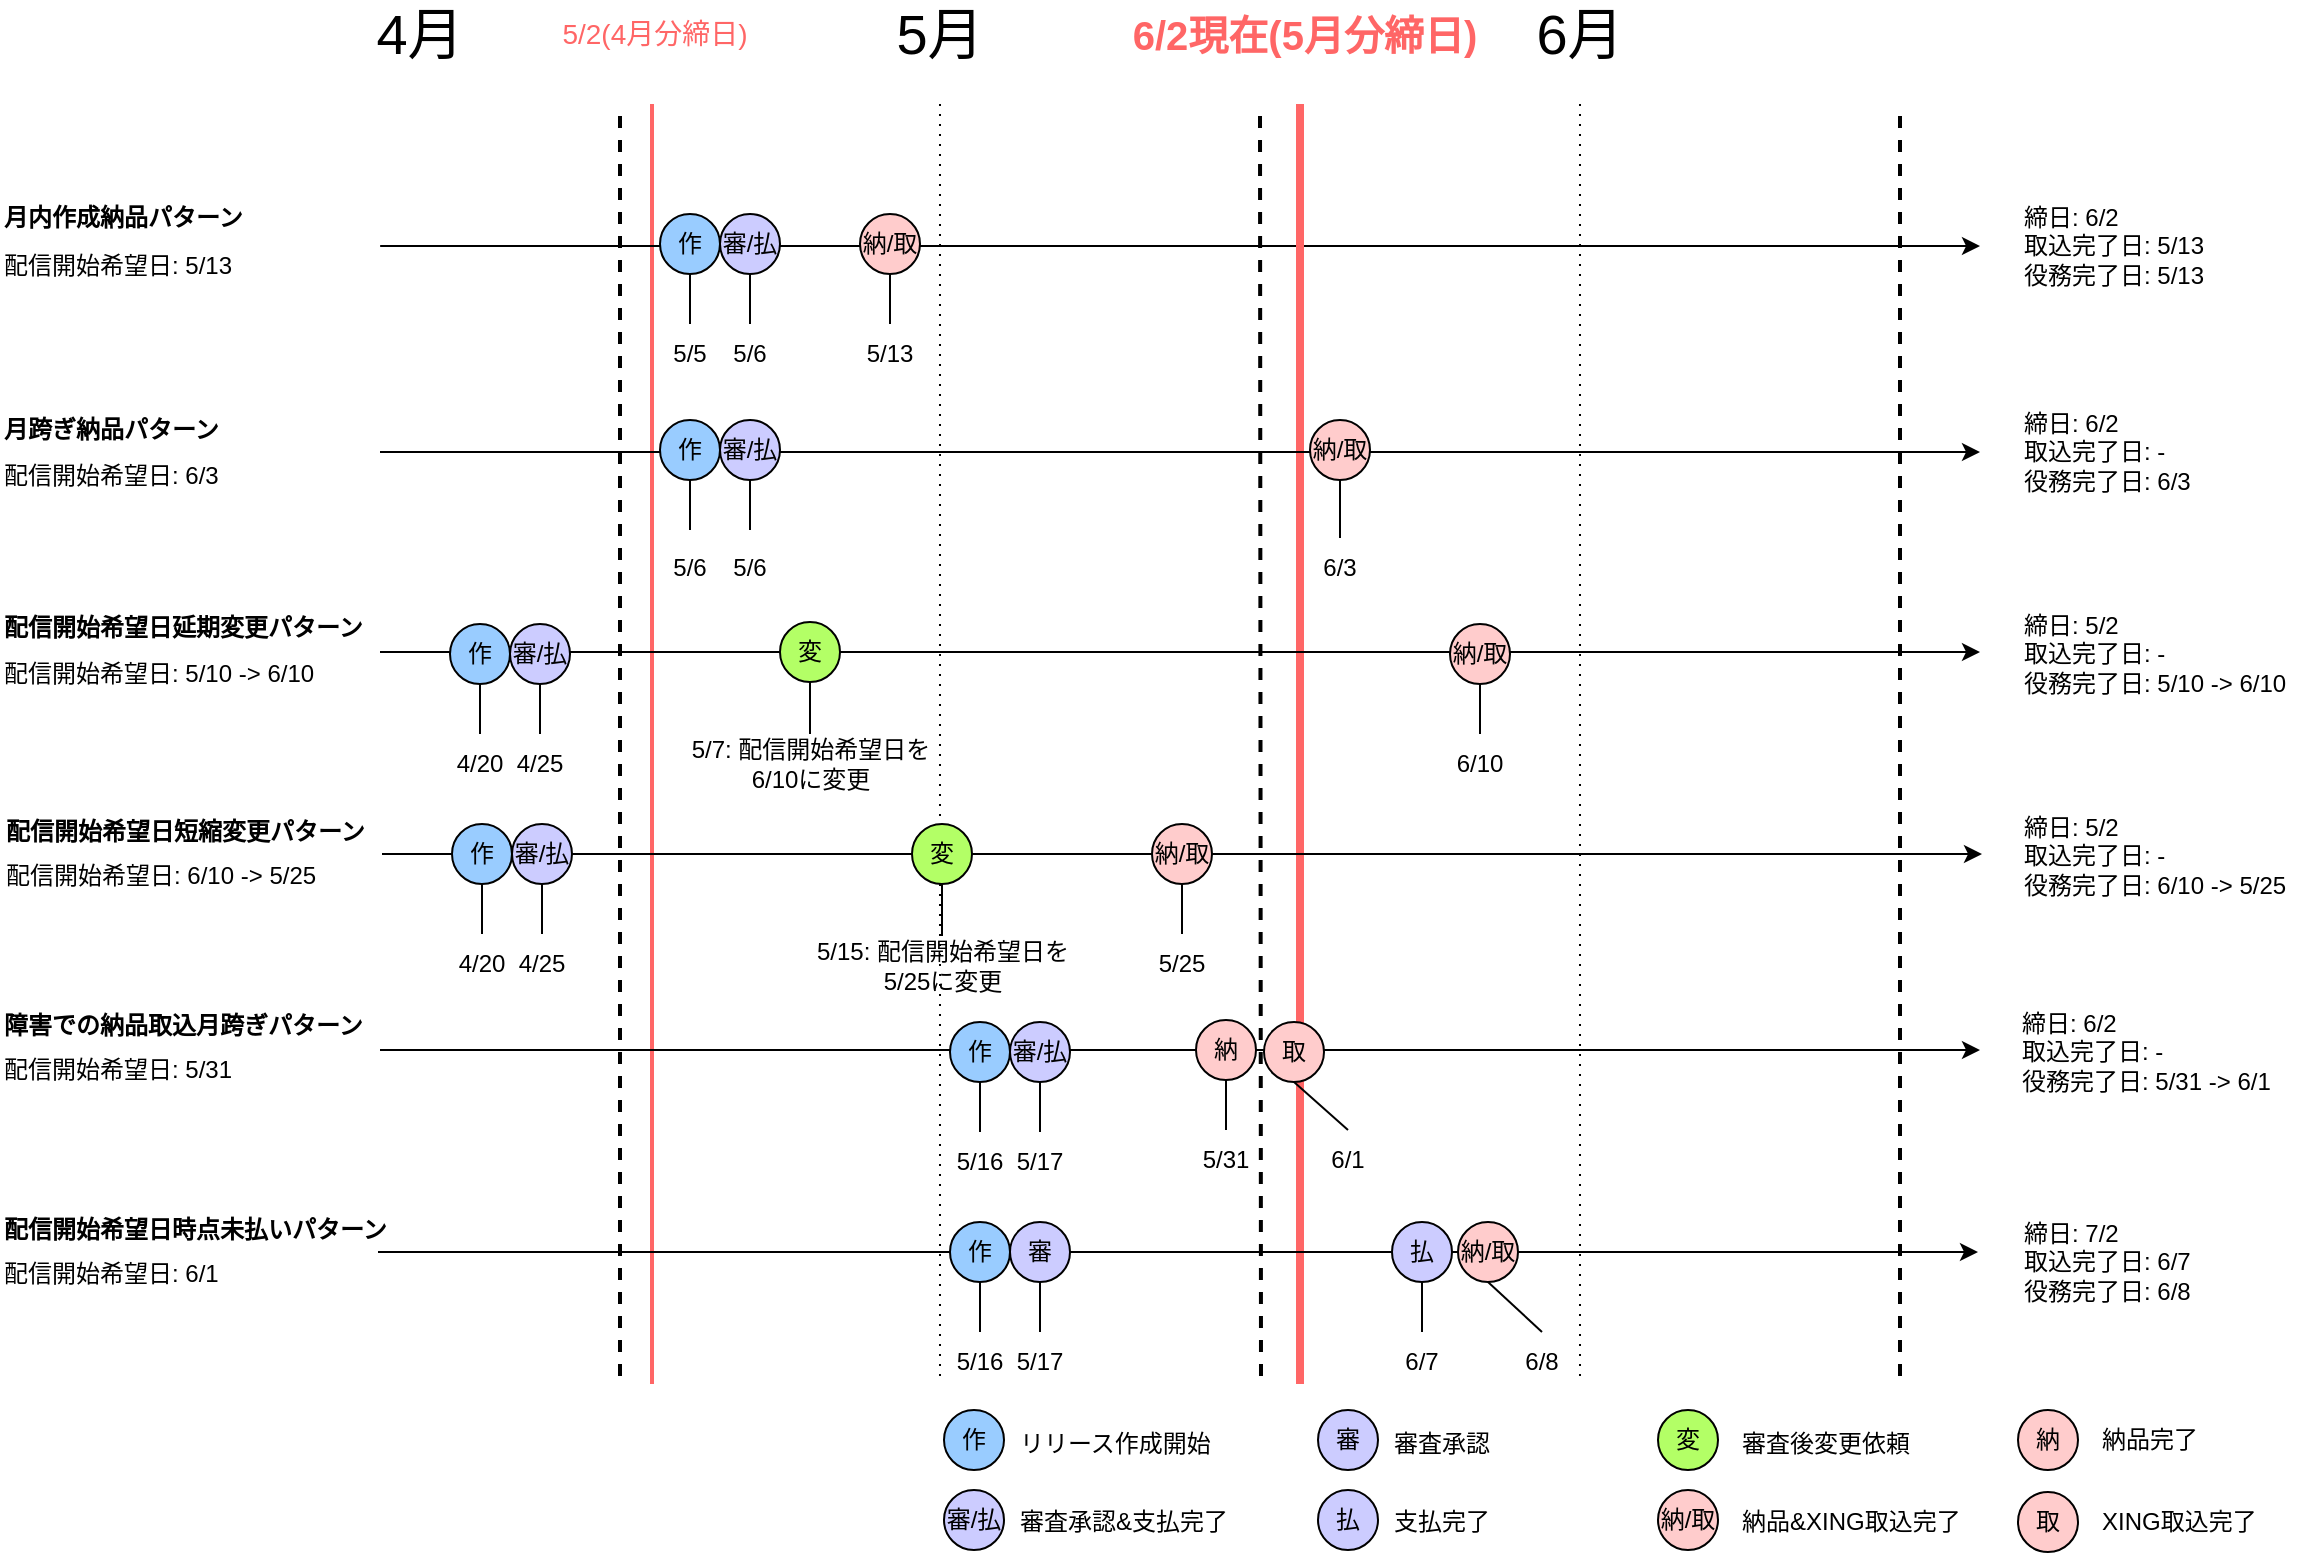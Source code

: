 <mxfile version="21.6.2" type="github">
  <diagram name="ページ1" id="-9W-lLPTgf51jU_gYQVh">
    <mxGraphModel dx="1609" dy="1104" grid="1" gridSize="10" guides="1" tooltips="1" connect="1" arrows="1" fold="1" page="1" pageScale="1" pageWidth="1169" pageHeight="827" math="0" shadow="0">
      <root>
        <mxCell id="0" />
        <mxCell id="1" parent="0" />
        <mxCell id="C8xZvygg1qjwgWa2skkG-1" value="" style="endArrow=none;html=1;rounded=0;endFill=0;strokeColor=#FF6666;strokeWidth=2;" edge="1" parent="1">
          <mxGeometry x="-0.031" y="140" width="50" height="50" relative="1" as="geometry">
            <mxPoint x="336" y="726" as="sourcePoint" />
            <mxPoint x="336" y="86" as="targetPoint" />
            <mxPoint as="offset" />
          </mxGeometry>
        </mxCell>
        <mxCell id="tAXmL_eugqcr0fN1NyeZ-1" value="" style="endArrow=classic;html=1;rounded=0;exitX=0.864;exitY=0.5;exitDx=0;exitDy=0;exitPerimeter=0;" parent="1" edge="1">
          <mxGeometry width="50" height="50" relative="1" as="geometry">
            <mxPoint x="200.08" y="157" as="sourcePoint" />
            <mxPoint x="1000" y="157" as="targetPoint" />
          </mxGeometry>
        </mxCell>
        <mxCell id="tAXmL_eugqcr0fN1NyeZ-3" value="" style="endArrow=none;dashed=1;html=1;rounded=0;strokeWidth=2;" parent="1" edge="1">
          <mxGeometry width="50" height="50" relative="1" as="geometry">
            <mxPoint x="320" y="722" as="sourcePoint" />
            <mxPoint x="320" y="86" as="targetPoint" />
          </mxGeometry>
        </mxCell>
        <mxCell id="tAXmL_eugqcr0fN1NyeZ-4" value="" style="endArrow=none;dashed=1;html=1;rounded=0;strokeWidth=2;" parent="1" edge="1">
          <mxGeometry width="50" height="50" relative="1" as="geometry">
            <mxPoint x="640.5" y="722" as="sourcePoint" />
            <mxPoint x="640" y="86" as="targetPoint" />
          </mxGeometry>
        </mxCell>
        <mxCell id="tAXmL_eugqcr0fN1NyeZ-5" value="" style="endArrow=none;dashed=1;html=1;rounded=0;dashPattern=1 4;" parent="1" edge="1">
          <mxGeometry width="50" height="50" relative="1" as="geometry">
            <mxPoint x="480" y="722" as="sourcePoint" />
            <mxPoint x="480" y="86" as="targetPoint" />
          </mxGeometry>
        </mxCell>
        <mxCell id="tAXmL_eugqcr0fN1NyeZ-6" value="" style="endArrow=none;dashed=1;html=1;rounded=0;dashPattern=1 4;" parent="1" edge="1">
          <mxGeometry width="50" height="50" relative="1" as="geometry">
            <mxPoint x="800" y="722" as="sourcePoint" />
            <mxPoint x="800" y="86" as="targetPoint" />
          </mxGeometry>
        </mxCell>
        <mxCell id="tAXmL_eugqcr0fN1NyeZ-7" value="" style="endArrow=none;dashed=1;html=1;rounded=0;strokeWidth=2;" parent="1" edge="1">
          <mxGeometry width="50" height="50" relative="1" as="geometry">
            <mxPoint x="960" y="722" as="sourcePoint" />
            <mxPoint x="960" y="86" as="targetPoint" />
          </mxGeometry>
        </mxCell>
        <mxCell id="tAXmL_eugqcr0fN1NyeZ-11" value="&lt;font style=&quot;font-size: 28px;&quot;&gt;5月&lt;/font&gt;" style="text;html=1;strokeColor=none;fillColor=none;align=center;verticalAlign=middle;whiteSpace=wrap;rounded=0;" parent="1" vertex="1">
          <mxGeometry x="450" y="36" width="60" height="30" as="geometry" />
        </mxCell>
        <mxCell id="tAXmL_eugqcr0fN1NyeZ-12" value="&lt;font style=&quot;font-size: 28px;&quot;&gt;6月&lt;/font&gt;" style="text;html=1;strokeColor=none;fillColor=none;align=center;verticalAlign=middle;whiteSpace=wrap;rounded=0;" parent="1" vertex="1">
          <mxGeometry x="770" y="36" width="60" height="30" as="geometry" />
        </mxCell>
        <mxCell id="tAXmL_eugqcr0fN1NyeZ-15" value="配信開始希望日: 5/13" style="text;html=1;strokeColor=none;fillColor=none;align=left;verticalAlign=middle;whiteSpace=wrap;rounded=0;" parent="1" vertex="1">
          <mxGeometry x="10" y="152" width="220" height="30" as="geometry" />
        </mxCell>
        <mxCell id="tAXmL_eugqcr0fN1NyeZ-16" value="" style="endArrow=none;html=1;rounded=0;endFill=0;strokeColor=#FF6666;strokeWidth=4;" parent="1" edge="1">
          <mxGeometry x="-0.031" y="140" width="50" height="50" relative="1" as="geometry">
            <mxPoint x="660" y="726" as="sourcePoint" />
            <mxPoint x="660" y="86" as="targetPoint" />
            <mxPoint as="offset" />
          </mxGeometry>
        </mxCell>
        <mxCell id="tAXmL_eugqcr0fN1NyeZ-18" value="&lt;font style=&quot;font-size: 20px;&quot;&gt;&lt;b&gt;6/2現在(5月分締日)&lt;/b&gt;&lt;/font&gt;" style="text;html=1;strokeColor=none;fillColor=none;align=center;verticalAlign=middle;whiteSpace=wrap;rounded=0;fontColor=#FF6666;fontSize=21;" parent="1" vertex="1">
          <mxGeometry x="540" y="36" width="245" height="30" as="geometry" />
        </mxCell>
        <mxCell id="tAXmL_eugqcr0fN1NyeZ-22" value="作" style="ellipse;whiteSpace=wrap;html=1;fillColor=#99CCFF;" parent="1" vertex="1">
          <mxGeometry x="340" y="141" width="30" height="30" as="geometry" />
        </mxCell>
        <mxCell id="tAXmL_eugqcr0fN1NyeZ-23" value="" style="endArrow=none;html=1;rounded=0;exitX=0.5;exitY=1;exitDx=0;exitDy=0;" parent="1" source="tAXmL_eugqcr0fN1NyeZ-22" edge="1">
          <mxGeometry width="50" height="50" relative="1" as="geometry">
            <mxPoint x="510" y="456" as="sourcePoint" />
            <mxPoint x="355" y="196" as="targetPoint" />
          </mxGeometry>
        </mxCell>
        <mxCell id="tAXmL_eugqcr0fN1NyeZ-24" value="5/5" style="text;html=1;strokeColor=none;fillColor=none;align=center;verticalAlign=middle;whiteSpace=wrap;rounded=0;" parent="1" vertex="1">
          <mxGeometry x="325" y="196" width="60" height="30" as="geometry" />
        </mxCell>
        <mxCell id="tAXmL_eugqcr0fN1NyeZ-26" value="審/払" style="ellipse;whiteSpace=wrap;html=1;fillColor=#CCCCFF;" parent="1" vertex="1">
          <mxGeometry x="370" y="141" width="30" height="30" as="geometry" />
        </mxCell>
        <mxCell id="tAXmL_eugqcr0fN1NyeZ-28" value="" style="endArrow=none;html=1;rounded=0;entryX=0.5;entryY=1;entryDx=0;entryDy=0;exitX=1;exitY=0;exitDx=0;exitDy=0;" parent="1" source="tAXmL_eugqcr0fN1NyeZ-24" target="tAXmL_eugqcr0fN1NyeZ-26" edge="1">
          <mxGeometry width="50" height="50" relative="1" as="geometry">
            <mxPoint x="510" y="186" as="sourcePoint" />
            <mxPoint x="560" y="136" as="targetPoint" />
          </mxGeometry>
        </mxCell>
        <mxCell id="tAXmL_eugqcr0fN1NyeZ-29" value="5/6" style="text;html=1;strokeColor=none;fillColor=none;align=center;verticalAlign=middle;whiteSpace=wrap;rounded=0;" parent="1" vertex="1">
          <mxGeometry x="355" y="196" width="60" height="30" as="geometry" />
        </mxCell>
        <mxCell id="tAXmL_eugqcr0fN1NyeZ-30" value="納/取" style="ellipse;whiteSpace=wrap;html=1;fillColor=#FFCCCC;" parent="1" vertex="1">
          <mxGeometry x="440" y="141" width="30" height="30" as="geometry" />
        </mxCell>
        <mxCell id="tAXmL_eugqcr0fN1NyeZ-33" value="" style="endArrow=none;html=1;rounded=0;entryX=0.5;entryY=1;entryDx=0;entryDy=0;" parent="1" target="tAXmL_eugqcr0fN1NyeZ-30" edge="1">
          <mxGeometry width="50" height="50" relative="1" as="geometry">
            <mxPoint x="455" y="196" as="sourcePoint" />
            <mxPoint x="395" y="181" as="targetPoint" />
          </mxGeometry>
        </mxCell>
        <mxCell id="tAXmL_eugqcr0fN1NyeZ-34" value="5/13" style="text;html=1;strokeColor=none;fillColor=none;align=center;verticalAlign=middle;whiteSpace=wrap;rounded=0;" parent="1" vertex="1">
          <mxGeometry x="425" y="196" width="60" height="30" as="geometry" />
        </mxCell>
        <mxCell id="tAXmL_eugqcr0fN1NyeZ-35" value="締日: 6/2&lt;br&gt;取込完了日: 5/13&lt;br&gt;役務完了日: 5/13" style="text;html=1;strokeColor=none;fillColor=none;align=left;verticalAlign=middle;whiteSpace=wrap;rounded=0;" parent="1" vertex="1">
          <mxGeometry x="1020" y="142" width="120" height="30" as="geometry" />
        </mxCell>
        <mxCell id="tAXmL_eugqcr0fN1NyeZ-36" value="" style="endArrow=classic;html=1;rounded=0;exitX=0.864;exitY=0.5;exitDx=0;exitDy=0;exitPerimeter=0;" parent="1" edge="1">
          <mxGeometry width="50" height="50" relative="1" as="geometry">
            <mxPoint x="200" y="260" as="sourcePoint" />
            <mxPoint x="1000" y="260" as="targetPoint" />
          </mxGeometry>
        </mxCell>
        <mxCell id="tAXmL_eugqcr0fN1NyeZ-37" value="配信開始希望日: 6/3" style="text;html=1;strokeColor=none;fillColor=none;align=left;verticalAlign=middle;whiteSpace=wrap;rounded=0;" parent="1" vertex="1">
          <mxGeometry x="10" y="257" width="220" height="30" as="geometry" />
        </mxCell>
        <mxCell id="tAXmL_eugqcr0fN1NyeZ-38" value="作" style="ellipse;whiteSpace=wrap;html=1;fillColor=#99CCFF;" parent="1" vertex="1">
          <mxGeometry x="340" y="244" width="30" height="30" as="geometry" />
        </mxCell>
        <mxCell id="tAXmL_eugqcr0fN1NyeZ-39" value="" style="endArrow=none;html=1;rounded=0;exitX=0.5;exitY=1;exitDx=0;exitDy=0;" parent="1" source="tAXmL_eugqcr0fN1NyeZ-38" edge="1">
          <mxGeometry width="50" height="50" relative="1" as="geometry">
            <mxPoint x="510" y="559" as="sourcePoint" />
            <mxPoint x="355" y="299" as="targetPoint" />
          </mxGeometry>
        </mxCell>
        <mxCell id="tAXmL_eugqcr0fN1NyeZ-40" value="審/払" style="ellipse;whiteSpace=wrap;html=1;fillColor=#CCCCFF;" parent="1" vertex="1">
          <mxGeometry x="370" y="244" width="30" height="30" as="geometry" />
        </mxCell>
        <mxCell id="tAXmL_eugqcr0fN1NyeZ-41" value="" style="endArrow=none;html=1;rounded=0;entryX=0.5;entryY=1;entryDx=0;entryDy=0;exitX=1;exitY=0;exitDx=0;exitDy=0;" parent="1" target="tAXmL_eugqcr0fN1NyeZ-40" edge="1">
          <mxGeometry width="50" height="50" relative="1" as="geometry">
            <mxPoint x="385" y="299" as="sourcePoint" />
            <mxPoint x="560" y="239" as="targetPoint" />
          </mxGeometry>
        </mxCell>
        <mxCell id="tAXmL_eugqcr0fN1NyeZ-42" value="5/6" style="text;html=1;strokeColor=none;fillColor=none;align=center;verticalAlign=middle;whiteSpace=wrap;rounded=0;" parent="1" vertex="1">
          <mxGeometry x="355" y="303" width="60" height="30" as="geometry" />
        </mxCell>
        <mxCell id="tAXmL_eugqcr0fN1NyeZ-43" value="納/取" style="ellipse;whiteSpace=wrap;html=1;fillColor=#FFCCCC;" parent="1" vertex="1">
          <mxGeometry x="665" y="244" width="30" height="30" as="geometry" />
        </mxCell>
        <mxCell id="tAXmL_eugqcr0fN1NyeZ-44" value="" style="endArrow=none;html=1;rounded=0;entryX=0.5;entryY=1;entryDx=0;entryDy=0;exitX=0.5;exitY=0;exitDx=0;exitDy=0;" parent="1" source="tAXmL_eugqcr0fN1NyeZ-46" target="tAXmL_eugqcr0fN1NyeZ-43" edge="1">
          <mxGeometry width="50" height="50" relative="1" as="geometry">
            <mxPoint x="620" y="289" as="sourcePoint" />
            <mxPoint x="580" y="284" as="targetPoint" />
          </mxGeometry>
        </mxCell>
        <mxCell id="tAXmL_eugqcr0fN1NyeZ-45" value="5/6" style="text;html=1;strokeColor=none;fillColor=none;align=center;verticalAlign=middle;whiteSpace=wrap;rounded=0;" parent="1" vertex="1">
          <mxGeometry x="325" y="303" width="60" height="30" as="geometry" />
        </mxCell>
        <mxCell id="tAXmL_eugqcr0fN1NyeZ-46" value="6/3" style="text;html=1;strokeColor=none;fillColor=none;align=center;verticalAlign=middle;whiteSpace=wrap;rounded=0;" parent="1" vertex="1">
          <mxGeometry x="650" y="303" width="60" height="30" as="geometry" />
        </mxCell>
        <mxCell id="tAXmL_eugqcr0fN1NyeZ-47" value="締日: 6/2&lt;br&gt;取込完了日: -&lt;br&gt;役務完了日: 6/3" style="text;html=1;strokeColor=none;fillColor=none;align=left;verticalAlign=middle;whiteSpace=wrap;rounded=0;" parent="1" vertex="1">
          <mxGeometry x="1020" y="245" width="120" height="30" as="geometry" />
        </mxCell>
        <mxCell id="tAXmL_eugqcr0fN1NyeZ-48" value="&lt;font style=&quot;font-size: 28px;&quot;&gt;4月&lt;/font&gt;" style="text;html=1;strokeColor=none;fillColor=none;align=center;verticalAlign=middle;whiteSpace=wrap;rounded=0;" parent="1" vertex="1">
          <mxGeometry x="190" y="36" width="60" height="30" as="geometry" />
        </mxCell>
        <mxCell id="tAXmL_eugqcr0fN1NyeZ-49" value="配信開始希望日: 5/10 -&amp;gt; 6/10" style="text;html=1;strokeColor=none;fillColor=none;align=left;verticalAlign=middle;whiteSpace=wrap;rounded=0;" parent="1" vertex="1">
          <mxGeometry x="10" y="356" width="220" height="30" as="geometry" />
        </mxCell>
        <mxCell id="tAXmL_eugqcr0fN1NyeZ-51" value="" style="endArrow=classic;html=1;rounded=0;exitX=0.864;exitY=0.5;exitDx=0;exitDy=0;exitPerimeter=0;" parent="1" edge="1">
          <mxGeometry width="50" height="50" relative="1" as="geometry">
            <mxPoint x="200" y="360" as="sourcePoint" />
            <mxPoint x="1000" y="360" as="targetPoint" />
          </mxGeometry>
        </mxCell>
        <mxCell id="tAXmL_eugqcr0fN1NyeZ-57" value="作" style="ellipse;whiteSpace=wrap;html=1;fillColor=#99CCFF;" parent="1" vertex="1">
          <mxGeometry x="235" y="346" width="30" height="30" as="geometry" />
        </mxCell>
        <mxCell id="tAXmL_eugqcr0fN1NyeZ-58" value="" style="endArrow=none;html=1;rounded=0;exitX=0.5;exitY=1;exitDx=0;exitDy=0;" parent="1" source="tAXmL_eugqcr0fN1NyeZ-57" edge="1">
          <mxGeometry width="50" height="50" relative="1" as="geometry">
            <mxPoint x="405" y="661" as="sourcePoint" />
            <mxPoint x="250" y="401" as="targetPoint" />
          </mxGeometry>
        </mxCell>
        <mxCell id="tAXmL_eugqcr0fN1NyeZ-59" value="審/払" style="ellipse;whiteSpace=wrap;html=1;fillColor=#CCCCFF;" parent="1" vertex="1">
          <mxGeometry x="265" y="346" width="30" height="30" as="geometry" />
        </mxCell>
        <mxCell id="tAXmL_eugqcr0fN1NyeZ-60" value="" style="endArrow=none;html=1;rounded=0;entryX=0.5;entryY=1;entryDx=0;entryDy=0;exitX=1;exitY=0;exitDx=0;exitDy=0;" parent="1" target="tAXmL_eugqcr0fN1NyeZ-59" edge="1">
          <mxGeometry width="50" height="50" relative="1" as="geometry">
            <mxPoint x="280" y="401" as="sourcePoint" />
            <mxPoint x="455" y="341" as="targetPoint" />
          </mxGeometry>
        </mxCell>
        <mxCell id="tAXmL_eugqcr0fN1NyeZ-69" value="" style="edgeStyle=orthogonalEdgeStyle;rounded=0;orthogonalLoop=1;jettySize=auto;html=1;endArrow=none;endFill=0;" parent="1" source="tAXmL_eugqcr0fN1NyeZ-61" target="tAXmL_eugqcr0fN1NyeZ-59" edge="1">
          <mxGeometry relative="1" as="geometry">
            <Array as="points">
              <mxPoint x="280" y="390" />
              <mxPoint x="280" y="390" />
            </Array>
          </mxGeometry>
        </mxCell>
        <mxCell id="tAXmL_eugqcr0fN1NyeZ-61" value="4/25" style="text;html=1;strokeColor=none;fillColor=none;align=center;verticalAlign=middle;whiteSpace=wrap;rounded=0;" parent="1" vertex="1">
          <mxGeometry x="250" y="401" width="60" height="30" as="geometry" />
        </mxCell>
        <mxCell id="tAXmL_eugqcr0fN1NyeZ-62" value="4/20" style="text;html=1;strokeColor=none;fillColor=none;align=center;verticalAlign=middle;whiteSpace=wrap;rounded=0;" parent="1" vertex="1">
          <mxGeometry x="220" y="401" width="60" height="30" as="geometry" />
        </mxCell>
        <mxCell id="tAXmL_eugqcr0fN1NyeZ-63" value="納/取" style="ellipse;whiteSpace=wrap;html=1;fillColor=#FFCCCC;" parent="1" vertex="1">
          <mxGeometry x="735" y="346" width="30" height="30" as="geometry" />
        </mxCell>
        <mxCell id="tAXmL_eugqcr0fN1NyeZ-64" value="" style="endArrow=none;html=1;rounded=0;entryX=0.5;entryY=1;entryDx=0;entryDy=0;exitX=0.5;exitY=0;exitDx=0;exitDy=0;" parent="1" source="tAXmL_eugqcr0fN1NyeZ-65" target="tAXmL_eugqcr0fN1NyeZ-63" edge="1">
          <mxGeometry width="50" height="50" relative="1" as="geometry">
            <mxPoint x="690" y="391" as="sourcePoint" />
            <mxPoint x="650" y="386" as="targetPoint" />
          </mxGeometry>
        </mxCell>
        <mxCell id="tAXmL_eugqcr0fN1NyeZ-65" value="6/10" style="text;html=1;strokeColor=none;fillColor=none;align=center;verticalAlign=middle;whiteSpace=wrap;rounded=0;" parent="1" vertex="1">
          <mxGeometry x="720" y="401" width="60" height="30" as="geometry" />
        </mxCell>
        <mxCell id="tAXmL_eugqcr0fN1NyeZ-66" value="締日: 5/2&lt;br&gt;取込完了日: -&lt;br&gt;役務完了日: 5/10 -&amp;gt; 6/10" style="text;html=1;strokeColor=none;fillColor=none;align=left;verticalAlign=middle;whiteSpace=wrap;rounded=0;" parent="1" vertex="1">
          <mxGeometry x="1020" y="346" width="140" height="30" as="geometry" />
        </mxCell>
        <mxCell id="tAXmL_eugqcr0fN1NyeZ-67" value="変" style="ellipse;whiteSpace=wrap;html=1;fillColor=#B3FF66;" parent="1" vertex="1">
          <mxGeometry x="400" y="345" width="30" height="30" as="geometry" />
        </mxCell>
        <mxCell id="tAXmL_eugqcr0fN1NyeZ-70" value="" style="endArrow=none;html=1;rounded=0;entryX=0.5;entryY=1;entryDx=0;entryDy=0;exitX=0.5;exitY=0;exitDx=0;exitDy=0;" parent="1" source="tAXmL_eugqcr0fN1NyeZ-71" target="tAXmL_eugqcr0fN1NyeZ-67" edge="1">
          <mxGeometry width="50" height="50" relative="1" as="geometry">
            <mxPoint x="355" y="401" as="sourcePoint" />
            <mxPoint x="415" y="386" as="targetPoint" />
            <Array as="points" />
          </mxGeometry>
        </mxCell>
        <mxCell id="tAXmL_eugqcr0fN1NyeZ-71" value="5/7: 配信開始希望日を6/10に変更" style="text;html=1;strokeColor=none;fillColor=none;align=center;verticalAlign=middle;whiteSpace=wrap;rounded=0;" parent="1" vertex="1">
          <mxGeometry x="347.5" y="401" width="135" height="30" as="geometry" />
        </mxCell>
        <mxCell id="tAXmL_eugqcr0fN1NyeZ-73" value="" style="endArrow=classic;html=1;rounded=0;exitX=0.864;exitY=0.5;exitDx=0;exitDy=0;exitPerimeter=0;" parent="1" edge="1">
          <mxGeometry width="50" height="50" relative="1" as="geometry">
            <mxPoint x="201" y="461" as="sourcePoint" />
            <mxPoint x="1001" y="461" as="targetPoint" />
          </mxGeometry>
        </mxCell>
        <mxCell id="tAXmL_eugqcr0fN1NyeZ-74" value="作" style="ellipse;whiteSpace=wrap;html=1;fillColor=#99CCFF;" parent="1" vertex="1">
          <mxGeometry x="236" y="446" width="30" height="30" as="geometry" />
        </mxCell>
        <mxCell id="tAXmL_eugqcr0fN1NyeZ-75" value="" style="endArrow=none;html=1;rounded=0;exitX=0.5;exitY=1;exitDx=0;exitDy=0;" parent="1" source="tAXmL_eugqcr0fN1NyeZ-74" edge="1">
          <mxGeometry width="50" height="50" relative="1" as="geometry">
            <mxPoint x="406" y="761" as="sourcePoint" />
            <mxPoint x="251" y="501" as="targetPoint" />
          </mxGeometry>
        </mxCell>
        <mxCell id="tAXmL_eugqcr0fN1NyeZ-76" value="審/払" style="ellipse;whiteSpace=wrap;html=1;fillColor=#CCCCFF;" parent="1" vertex="1">
          <mxGeometry x="266" y="446" width="30" height="30" as="geometry" />
        </mxCell>
        <mxCell id="tAXmL_eugqcr0fN1NyeZ-77" value="" style="endArrow=none;html=1;rounded=0;entryX=0.5;entryY=1;entryDx=0;entryDy=0;exitX=1;exitY=0;exitDx=0;exitDy=0;" parent="1" target="tAXmL_eugqcr0fN1NyeZ-76" edge="1">
          <mxGeometry width="50" height="50" relative="1" as="geometry">
            <mxPoint x="281" y="501" as="sourcePoint" />
            <mxPoint x="456" y="441" as="targetPoint" />
          </mxGeometry>
        </mxCell>
        <mxCell id="tAXmL_eugqcr0fN1NyeZ-78" value="" style="edgeStyle=orthogonalEdgeStyle;rounded=0;orthogonalLoop=1;jettySize=auto;html=1;endArrow=none;endFill=0;" parent="1" source="tAXmL_eugqcr0fN1NyeZ-79" target="tAXmL_eugqcr0fN1NyeZ-76" edge="1">
          <mxGeometry relative="1" as="geometry">
            <Array as="points">
              <mxPoint x="281" y="490" />
              <mxPoint x="281" y="490" />
            </Array>
          </mxGeometry>
        </mxCell>
        <mxCell id="tAXmL_eugqcr0fN1NyeZ-79" value="4/25" style="text;html=1;strokeColor=none;fillColor=none;align=center;verticalAlign=middle;whiteSpace=wrap;rounded=0;" parent="1" vertex="1">
          <mxGeometry x="251" y="501" width="60" height="30" as="geometry" />
        </mxCell>
        <mxCell id="tAXmL_eugqcr0fN1NyeZ-80" value="4/20" style="text;html=1;strokeColor=none;fillColor=none;align=center;verticalAlign=middle;whiteSpace=wrap;rounded=0;" parent="1" vertex="1">
          <mxGeometry x="221" y="501" width="60" height="30" as="geometry" />
        </mxCell>
        <mxCell id="tAXmL_eugqcr0fN1NyeZ-81" value="配信開始希望日: 6/10 -&amp;gt; 5/25" style="text;html=1;strokeColor=none;fillColor=none;align=left;verticalAlign=middle;whiteSpace=wrap;rounded=0;" parent="1" vertex="1">
          <mxGeometry x="11" y="457" width="220" height="30" as="geometry" />
        </mxCell>
        <mxCell id="tAXmL_eugqcr0fN1NyeZ-82" value="変" style="ellipse;whiteSpace=wrap;html=1;fillColor=#B3FF66;" parent="1" vertex="1">
          <mxGeometry x="466" y="446" width="30" height="30" as="geometry" />
        </mxCell>
        <mxCell id="tAXmL_eugqcr0fN1NyeZ-83" value="" style="endArrow=none;html=1;rounded=0;entryX=0.5;entryY=1;entryDx=0;entryDy=0;exitX=0.5;exitY=0;exitDx=0;exitDy=0;" parent="1" source="tAXmL_eugqcr0fN1NyeZ-84" target="tAXmL_eugqcr0fN1NyeZ-82" edge="1">
          <mxGeometry width="50" height="50" relative="1" as="geometry">
            <mxPoint x="421" y="502" as="sourcePoint" />
            <mxPoint x="481" y="487" as="targetPoint" />
            <Array as="points" />
          </mxGeometry>
        </mxCell>
        <mxCell id="tAXmL_eugqcr0fN1NyeZ-84" value="5/15: 配信開始希望日を5/25に変更" style="text;html=1;strokeColor=none;fillColor=none;align=center;verticalAlign=middle;whiteSpace=wrap;rounded=0;" parent="1" vertex="1">
          <mxGeometry x="413.5" y="502" width="135" height="30" as="geometry" />
        </mxCell>
        <mxCell id="tAXmL_eugqcr0fN1NyeZ-85" value="納/取" style="ellipse;whiteSpace=wrap;html=1;fillColor=#FFCCCC;" parent="1" vertex="1">
          <mxGeometry x="586" y="446" width="30" height="30" as="geometry" />
        </mxCell>
        <mxCell id="tAXmL_eugqcr0fN1NyeZ-86" value="" style="endArrow=none;html=1;rounded=0;entryX=0.5;entryY=1;entryDx=0;entryDy=0;exitX=0.5;exitY=0;exitDx=0;exitDy=0;" parent="1" source="tAXmL_eugqcr0fN1NyeZ-87" target="tAXmL_eugqcr0fN1NyeZ-85" edge="1">
          <mxGeometry width="50" height="50" relative="1" as="geometry">
            <mxPoint x="541" y="491" as="sourcePoint" />
            <mxPoint x="501" y="486" as="targetPoint" />
          </mxGeometry>
        </mxCell>
        <mxCell id="tAXmL_eugqcr0fN1NyeZ-87" value="5/25" style="text;html=1;strokeColor=none;fillColor=none;align=center;verticalAlign=middle;whiteSpace=wrap;rounded=0;" parent="1" vertex="1">
          <mxGeometry x="571" y="501" width="60" height="30" as="geometry" />
        </mxCell>
        <mxCell id="tAXmL_eugqcr0fN1NyeZ-88" value="締日: 5/2&lt;br&gt;取込完了日: -&lt;br&gt;役務完了日: 6/10 -&amp;gt; 5/25" style="text;html=1;strokeColor=none;fillColor=none;align=left;verticalAlign=middle;whiteSpace=wrap;rounded=0;" parent="1" vertex="1">
          <mxGeometry x="1020" y="447" width="140" height="30" as="geometry" />
        </mxCell>
        <mxCell id="tAXmL_eugqcr0fN1NyeZ-89" value="" style="endArrow=classic;html=1;rounded=0;exitX=0.864;exitY=0.5;exitDx=0;exitDy=0;exitPerimeter=0;" parent="1" edge="1">
          <mxGeometry width="50" height="50" relative="1" as="geometry">
            <mxPoint x="200" y="559" as="sourcePoint" />
            <mxPoint x="1000" y="559" as="targetPoint" />
          </mxGeometry>
        </mxCell>
        <mxCell id="tAXmL_eugqcr0fN1NyeZ-90" value="配信開始希望日: 5/31" style="text;html=1;strokeColor=none;fillColor=none;align=left;verticalAlign=middle;whiteSpace=wrap;rounded=0;" parent="1" vertex="1">
          <mxGeometry x="10" y="554" width="220" height="30" as="geometry" />
        </mxCell>
        <mxCell id="tAXmL_eugqcr0fN1NyeZ-91" value="作" style="ellipse;whiteSpace=wrap;html=1;fillColor=#99CCFF;" parent="1" vertex="1">
          <mxGeometry x="485" y="545" width="30" height="30" as="geometry" />
        </mxCell>
        <mxCell id="tAXmL_eugqcr0fN1NyeZ-92" value="" style="endArrow=none;html=1;rounded=0;exitX=0.5;exitY=1;exitDx=0;exitDy=0;" parent="1" source="tAXmL_eugqcr0fN1NyeZ-91" edge="1">
          <mxGeometry width="50" height="50" relative="1" as="geometry">
            <mxPoint x="655" y="860" as="sourcePoint" />
            <mxPoint x="500" y="600" as="targetPoint" />
          </mxGeometry>
        </mxCell>
        <mxCell id="tAXmL_eugqcr0fN1NyeZ-93" value="審/払" style="ellipse;whiteSpace=wrap;html=1;fillColor=#CCCCFF;" parent="1" vertex="1">
          <mxGeometry x="515" y="545" width="30" height="30" as="geometry" />
        </mxCell>
        <mxCell id="tAXmL_eugqcr0fN1NyeZ-94" value="" style="endArrow=none;html=1;rounded=0;entryX=0.5;entryY=1;entryDx=0;entryDy=0;exitX=1;exitY=0;exitDx=0;exitDy=0;" parent="1" target="tAXmL_eugqcr0fN1NyeZ-93" edge="1">
          <mxGeometry width="50" height="50" relative="1" as="geometry">
            <mxPoint x="530" y="600" as="sourcePoint" />
            <mxPoint x="705" y="540" as="targetPoint" />
          </mxGeometry>
        </mxCell>
        <mxCell id="tAXmL_eugqcr0fN1NyeZ-95" value="" style="edgeStyle=orthogonalEdgeStyle;rounded=0;orthogonalLoop=1;jettySize=auto;html=1;endArrow=none;endFill=0;" parent="1" source="tAXmL_eugqcr0fN1NyeZ-96" target="tAXmL_eugqcr0fN1NyeZ-93" edge="1">
          <mxGeometry relative="1" as="geometry">
            <Array as="points">
              <mxPoint x="530" y="589" />
              <mxPoint x="530" y="589" />
            </Array>
          </mxGeometry>
        </mxCell>
        <mxCell id="tAXmL_eugqcr0fN1NyeZ-96" value="5/17" style="text;html=1;strokeColor=none;fillColor=none;align=center;verticalAlign=middle;whiteSpace=wrap;rounded=0;" parent="1" vertex="1">
          <mxGeometry x="500" y="600" width="60" height="30" as="geometry" />
        </mxCell>
        <mxCell id="tAXmL_eugqcr0fN1NyeZ-97" value="5/16" style="text;html=1;strokeColor=none;fillColor=none;align=center;verticalAlign=middle;whiteSpace=wrap;rounded=0;" parent="1" vertex="1">
          <mxGeometry x="470" y="600" width="60" height="30" as="geometry" />
        </mxCell>
        <mxCell id="tAXmL_eugqcr0fN1NyeZ-98" value="納" style="ellipse;whiteSpace=wrap;html=1;fillColor=#FFCCCC;" parent="1" vertex="1">
          <mxGeometry x="608" y="544" width="30" height="30" as="geometry" />
        </mxCell>
        <mxCell id="tAXmL_eugqcr0fN1NyeZ-99" value="" style="endArrow=none;html=1;rounded=0;entryX=0.5;entryY=1;entryDx=0;entryDy=0;exitX=0.5;exitY=0;exitDx=0;exitDy=0;" parent="1" source="tAXmL_eugqcr0fN1NyeZ-100" target="tAXmL_eugqcr0fN1NyeZ-98" edge="1">
          <mxGeometry width="50" height="50" relative="1" as="geometry">
            <mxPoint x="563" y="589" as="sourcePoint" />
            <mxPoint x="523" y="584" as="targetPoint" />
          </mxGeometry>
        </mxCell>
        <mxCell id="tAXmL_eugqcr0fN1NyeZ-100" value="5/31" style="text;html=1;strokeColor=none;fillColor=none;align=center;verticalAlign=middle;whiteSpace=wrap;rounded=0;" parent="1" vertex="1">
          <mxGeometry x="593" y="599" width="60" height="30" as="geometry" />
        </mxCell>
        <mxCell id="tAXmL_eugqcr0fN1NyeZ-101" value="取" style="ellipse;whiteSpace=wrap;html=1;fillColor=#FFCCCC;" parent="1" vertex="1">
          <mxGeometry x="642" y="545" width="30" height="30" as="geometry" />
        </mxCell>
        <mxCell id="tAXmL_eugqcr0fN1NyeZ-102" value="" style="endArrow=none;html=1;rounded=0;entryX=0.5;entryY=1;entryDx=0;entryDy=0;exitX=0.5;exitY=0;exitDx=0;exitDy=0;" parent="1" source="tAXmL_eugqcr0fN1NyeZ-103" target="tAXmL_eugqcr0fN1NyeZ-101" edge="1">
          <mxGeometry width="50" height="50" relative="1" as="geometry">
            <mxPoint x="597" y="590" as="sourcePoint" />
            <mxPoint x="557" y="585" as="targetPoint" />
          </mxGeometry>
        </mxCell>
        <mxCell id="tAXmL_eugqcr0fN1NyeZ-103" value="6/1" style="text;html=1;strokeColor=none;fillColor=none;align=center;verticalAlign=middle;whiteSpace=wrap;rounded=0;" parent="1" vertex="1">
          <mxGeometry x="654" y="599" width="60" height="30" as="geometry" />
        </mxCell>
        <mxCell id="tAXmL_eugqcr0fN1NyeZ-104" value="締日: 6/2&lt;br&gt;取込完了日: -&lt;br&gt;役務完了日: 5/31 -&amp;gt; 6/1" style="text;html=1;strokeColor=none;fillColor=none;align=left;verticalAlign=middle;whiteSpace=wrap;rounded=0;" parent="1" vertex="1">
          <mxGeometry x="1019" y="545" width="140" height="30" as="geometry" />
        </mxCell>
        <mxCell id="tAXmL_eugqcr0fN1NyeZ-105" value="&lt;b&gt;月内作成納品パターン&lt;/b&gt;" style="text;html=1;strokeColor=none;fillColor=none;align=left;verticalAlign=middle;whiteSpace=wrap;rounded=0;" parent="1" vertex="1">
          <mxGeometry x="10" y="128" width="220" height="30" as="geometry" />
        </mxCell>
        <mxCell id="tAXmL_eugqcr0fN1NyeZ-106" value="&lt;b&gt;月跨ぎ納品パターン&lt;/b&gt;" style="text;html=1;strokeColor=none;fillColor=none;align=left;verticalAlign=middle;whiteSpace=wrap;rounded=0;" parent="1" vertex="1">
          <mxGeometry x="10" y="234" width="220" height="30" as="geometry" />
        </mxCell>
        <mxCell id="tAXmL_eugqcr0fN1NyeZ-107" value="&lt;b&gt;配信開始希望日延期変更パターン&lt;/b&gt;" style="text;html=1;strokeColor=none;fillColor=none;align=left;verticalAlign=middle;whiteSpace=wrap;rounded=0;" parent="1" vertex="1">
          <mxGeometry x="10" y="333" width="220" height="30" as="geometry" />
        </mxCell>
        <mxCell id="tAXmL_eugqcr0fN1NyeZ-108" value="&lt;b&gt;配信開始希望日短縮変更パターン&lt;/b&gt;" style="text;html=1;strokeColor=none;fillColor=none;align=left;verticalAlign=middle;whiteSpace=wrap;rounded=0;" parent="1" vertex="1">
          <mxGeometry x="11" y="435" width="220" height="30" as="geometry" />
        </mxCell>
        <mxCell id="tAXmL_eugqcr0fN1NyeZ-109" value="&lt;b&gt;障害での納品取込月跨ぎパターン&lt;/b&gt;" style="text;html=1;strokeColor=none;fillColor=none;align=left;verticalAlign=middle;whiteSpace=wrap;rounded=0;" parent="1" vertex="1">
          <mxGeometry x="10" y="532" width="220" height="30" as="geometry" />
        </mxCell>
        <mxCell id="tAXmL_eugqcr0fN1NyeZ-110" value="審" style="ellipse;whiteSpace=wrap;html=1;fillColor=#CCCCFF;" parent="1" vertex="1">
          <mxGeometry x="669" y="739" width="30" height="30" as="geometry" />
        </mxCell>
        <mxCell id="tAXmL_eugqcr0fN1NyeZ-111" value="払" style="ellipse;whiteSpace=wrap;html=1;fillColor=#CCCCFF;" parent="1" vertex="1">
          <mxGeometry x="669" y="779" width="30" height="30" as="geometry" />
        </mxCell>
        <mxCell id="tAXmL_eugqcr0fN1NyeZ-112" value="変" style="ellipse;whiteSpace=wrap;html=1;fillColor=#B3FF66;" parent="1" vertex="1">
          <mxGeometry x="839" y="739" width="30" height="30" as="geometry" />
        </mxCell>
        <mxCell id="tAXmL_eugqcr0fN1NyeZ-113" value="納/取" style="ellipse;whiteSpace=wrap;html=1;fillColor=#FFCCCC;" parent="1" vertex="1">
          <mxGeometry x="839" y="779" width="30" height="30" as="geometry" />
        </mxCell>
        <mxCell id="tAXmL_eugqcr0fN1NyeZ-114" value="納" style="ellipse;whiteSpace=wrap;html=1;fillColor=#FFCCCC;" parent="1" vertex="1">
          <mxGeometry x="1019" y="739" width="30" height="30" as="geometry" />
        </mxCell>
        <mxCell id="tAXmL_eugqcr0fN1NyeZ-115" value="取" style="ellipse;whiteSpace=wrap;html=1;fillColor=#FFCCCC;" parent="1" vertex="1">
          <mxGeometry x="1019" y="780" width="30" height="30" as="geometry" />
        </mxCell>
        <mxCell id="tAXmL_eugqcr0fN1NyeZ-119" value="審査承認" style="text;html=1;strokeColor=none;fillColor=none;align=left;verticalAlign=middle;whiteSpace=wrap;rounded=0;" parent="1" vertex="1">
          <mxGeometry x="705" y="741" width="100" height="30" as="geometry" />
        </mxCell>
        <mxCell id="tAXmL_eugqcr0fN1NyeZ-120" value="支払完了" style="text;html=1;strokeColor=none;fillColor=none;align=left;verticalAlign=middle;whiteSpace=wrap;rounded=0;" parent="1" vertex="1">
          <mxGeometry x="705" y="780" width="100" height="30" as="geometry" />
        </mxCell>
        <mxCell id="tAXmL_eugqcr0fN1NyeZ-121" value="審査後変更依頼" style="text;html=1;strokeColor=none;fillColor=none;align=left;verticalAlign=middle;whiteSpace=wrap;rounded=0;" parent="1" vertex="1">
          <mxGeometry x="879" y="741" width="100" height="30" as="geometry" />
        </mxCell>
        <mxCell id="tAXmL_eugqcr0fN1NyeZ-122" value="納品&amp;amp;XING取込完了" style="text;html=1;strokeColor=none;fillColor=none;align=left;verticalAlign=middle;whiteSpace=wrap;rounded=0;" parent="1" vertex="1">
          <mxGeometry x="879" y="780" width="120" height="30" as="geometry" />
        </mxCell>
        <mxCell id="tAXmL_eugqcr0fN1NyeZ-123" value="納品完了" style="text;html=1;strokeColor=none;fillColor=none;align=left;verticalAlign=middle;whiteSpace=wrap;rounded=0;" parent="1" vertex="1">
          <mxGeometry x="1059" y="739" width="100" height="30" as="geometry" />
        </mxCell>
        <mxCell id="tAXmL_eugqcr0fN1NyeZ-124" value="XING取込完了" style="text;html=1;strokeColor=none;fillColor=none;align=left;verticalAlign=middle;whiteSpace=wrap;rounded=0;" parent="1" vertex="1">
          <mxGeometry x="1059" y="780" width="80" height="30" as="geometry" />
        </mxCell>
        <mxCell id="tAXmL_eugqcr0fN1NyeZ-125" value="" style="endArrow=classic;html=1;rounded=0;exitX=0.864;exitY=0.5;exitDx=0;exitDy=0;exitPerimeter=0;" parent="1" edge="1">
          <mxGeometry width="50" height="50" relative="1" as="geometry">
            <mxPoint x="199" y="660" as="sourcePoint" />
            <mxPoint x="999" y="660" as="targetPoint" />
          </mxGeometry>
        </mxCell>
        <mxCell id="tAXmL_eugqcr0fN1NyeZ-126" value="締日: 7/2&lt;br&gt;取込完了日: 6/7&lt;br&gt;役務完了日: 6/8" style="text;html=1;strokeColor=none;fillColor=none;align=left;verticalAlign=middle;whiteSpace=wrap;rounded=0;" parent="1" vertex="1">
          <mxGeometry x="1020" y="650" width="140" height="30" as="geometry" />
        </mxCell>
        <mxCell id="tAXmL_eugqcr0fN1NyeZ-127" value="配信開始希望日: 6/1" style="text;html=1;strokeColor=none;fillColor=none;align=left;verticalAlign=middle;whiteSpace=wrap;rounded=0;" parent="1" vertex="1">
          <mxGeometry x="10" y="656" width="220" height="30" as="geometry" />
        </mxCell>
        <mxCell id="tAXmL_eugqcr0fN1NyeZ-128" value="&lt;b&gt;配信開始希望日時点未払いパターン&lt;/b&gt;" style="text;html=1;strokeColor=none;fillColor=none;align=left;verticalAlign=middle;whiteSpace=wrap;rounded=0;" parent="1" vertex="1">
          <mxGeometry x="10" y="634" width="220" height="30" as="geometry" />
        </mxCell>
        <mxCell id="tAXmL_eugqcr0fN1NyeZ-129" value="作" style="ellipse;whiteSpace=wrap;html=1;fillColor=#99CCFF;" parent="1" vertex="1">
          <mxGeometry x="485" y="645" width="30" height="30" as="geometry" />
        </mxCell>
        <mxCell id="tAXmL_eugqcr0fN1NyeZ-130" value="" style="endArrow=none;html=1;rounded=0;exitX=0.5;exitY=1;exitDx=0;exitDy=0;" parent="1" source="tAXmL_eugqcr0fN1NyeZ-129" edge="1">
          <mxGeometry width="50" height="50" relative="1" as="geometry">
            <mxPoint x="655" y="960" as="sourcePoint" />
            <mxPoint x="500" y="700" as="targetPoint" />
          </mxGeometry>
        </mxCell>
        <mxCell id="tAXmL_eugqcr0fN1NyeZ-131" value="審" style="ellipse;whiteSpace=wrap;html=1;fillColor=#CCCCFF;" parent="1" vertex="1">
          <mxGeometry x="515" y="645" width="30" height="30" as="geometry" />
        </mxCell>
        <mxCell id="tAXmL_eugqcr0fN1NyeZ-132" value="" style="endArrow=none;html=1;rounded=0;entryX=0.5;entryY=1;entryDx=0;entryDy=0;exitX=1;exitY=0;exitDx=0;exitDy=0;" parent="1" target="tAXmL_eugqcr0fN1NyeZ-131" edge="1">
          <mxGeometry width="50" height="50" relative="1" as="geometry">
            <mxPoint x="530" y="700" as="sourcePoint" />
            <mxPoint x="705" y="640" as="targetPoint" />
          </mxGeometry>
        </mxCell>
        <mxCell id="tAXmL_eugqcr0fN1NyeZ-133" value="" style="edgeStyle=orthogonalEdgeStyle;rounded=0;orthogonalLoop=1;jettySize=auto;html=1;endArrow=none;endFill=0;" parent="1" source="tAXmL_eugqcr0fN1NyeZ-134" target="tAXmL_eugqcr0fN1NyeZ-131" edge="1">
          <mxGeometry relative="1" as="geometry">
            <Array as="points">
              <mxPoint x="530" y="689" />
              <mxPoint x="530" y="689" />
            </Array>
          </mxGeometry>
        </mxCell>
        <mxCell id="tAXmL_eugqcr0fN1NyeZ-134" value="5/17" style="text;html=1;strokeColor=none;fillColor=none;align=center;verticalAlign=middle;whiteSpace=wrap;rounded=0;" parent="1" vertex="1">
          <mxGeometry x="500" y="700" width="60" height="30" as="geometry" />
        </mxCell>
        <mxCell id="tAXmL_eugqcr0fN1NyeZ-135" value="5/16" style="text;html=1;strokeColor=none;fillColor=none;align=center;verticalAlign=middle;whiteSpace=wrap;rounded=0;" parent="1" vertex="1">
          <mxGeometry x="470" y="700" width="60" height="30" as="geometry" />
        </mxCell>
        <mxCell id="tAXmL_eugqcr0fN1NyeZ-136" value="納/取" style="ellipse;whiteSpace=wrap;html=1;fillColor=#FFCCCC;" parent="1" vertex="1">
          <mxGeometry x="739" y="645" width="30" height="30" as="geometry" />
        </mxCell>
        <mxCell id="tAXmL_eugqcr0fN1NyeZ-137" value="" style="endArrow=none;html=1;rounded=0;entryX=0.5;entryY=1;entryDx=0;entryDy=0;exitX=0.5;exitY=0;exitDx=0;exitDy=0;" parent="1" source="tAXmL_eugqcr0fN1NyeZ-138" target="tAXmL_eugqcr0fN1NyeZ-136" edge="1">
          <mxGeometry width="50" height="50" relative="1" as="geometry">
            <mxPoint x="694" y="690" as="sourcePoint" />
            <mxPoint x="654" y="685" as="targetPoint" />
          </mxGeometry>
        </mxCell>
        <mxCell id="tAXmL_eugqcr0fN1NyeZ-138" value="6/8" style="text;html=1;strokeColor=none;fillColor=none;align=center;verticalAlign=middle;whiteSpace=wrap;rounded=0;" parent="1" vertex="1">
          <mxGeometry x="751" y="700" width="60" height="30" as="geometry" />
        </mxCell>
        <mxCell id="tAXmL_eugqcr0fN1NyeZ-143" value="払" style="ellipse;whiteSpace=wrap;html=1;fillColor=#CCCCFF;" parent="1" vertex="1">
          <mxGeometry x="706" y="645" width="30" height="30" as="geometry" />
        </mxCell>
        <mxCell id="tAXmL_eugqcr0fN1NyeZ-144" value="" style="endArrow=none;html=1;rounded=0;entryX=0.5;entryY=1;entryDx=0;entryDy=0;exitX=1;exitY=0;exitDx=0;exitDy=0;" parent="1" target="tAXmL_eugqcr0fN1NyeZ-143" edge="1">
          <mxGeometry width="50" height="50" relative="1" as="geometry">
            <mxPoint x="721" y="700" as="sourcePoint" />
            <mxPoint x="896" y="640" as="targetPoint" />
          </mxGeometry>
        </mxCell>
        <mxCell id="tAXmL_eugqcr0fN1NyeZ-145" value="" style="edgeStyle=orthogonalEdgeStyle;rounded=0;orthogonalLoop=1;jettySize=auto;html=1;endArrow=none;endFill=0;" parent="1" source="tAXmL_eugqcr0fN1NyeZ-146" target="tAXmL_eugqcr0fN1NyeZ-143" edge="1">
          <mxGeometry relative="1" as="geometry">
            <Array as="points">
              <mxPoint x="721" y="689" />
              <mxPoint x="721" y="689" />
            </Array>
          </mxGeometry>
        </mxCell>
        <mxCell id="tAXmL_eugqcr0fN1NyeZ-146" value="6/7" style="text;html=1;strokeColor=none;fillColor=none;align=center;verticalAlign=middle;whiteSpace=wrap;rounded=0;" parent="1" vertex="1">
          <mxGeometry x="691" y="700" width="60" height="30" as="geometry" />
        </mxCell>
        <mxCell id="tAXmL_eugqcr0fN1NyeZ-147" value="作" style="ellipse;whiteSpace=wrap;html=1;fillColor=#99CCFF;" parent="1" vertex="1">
          <mxGeometry x="482" y="739" width="30" height="30" as="geometry" />
        </mxCell>
        <mxCell id="tAXmL_eugqcr0fN1NyeZ-148" value="審/払" style="ellipse;whiteSpace=wrap;html=1;fillColor=#CCCCFF;" parent="1" vertex="1">
          <mxGeometry x="482" y="779" width="30" height="30" as="geometry" />
        </mxCell>
        <mxCell id="tAXmL_eugqcr0fN1NyeZ-149" value="リリース作成開始" style="text;html=1;strokeColor=none;fillColor=none;align=left;verticalAlign=middle;whiteSpace=wrap;rounded=0;" parent="1" vertex="1">
          <mxGeometry x="518" y="741" width="100" height="30" as="geometry" />
        </mxCell>
        <mxCell id="tAXmL_eugqcr0fN1NyeZ-150" value="審査承認&amp;amp;支払完了" style="text;html=1;strokeColor=none;fillColor=none;align=left;verticalAlign=middle;whiteSpace=wrap;rounded=0;" parent="1" vertex="1">
          <mxGeometry x="518" y="780" width="112" height="30" as="geometry" />
        </mxCell>
        <mxCell id="C8xZvygg1qjwgWa2skkG-2" value="&lt;font style=&quot;font-size: 14px;&quot;&gt;&lt;span style=&quot;font-size: 14px;&quot;&gt;5/2(4月分締日)&lt;/span&gt;&lt;/font&gt;" style="text;html=1;strokeColor=none;fillColor=none;align=center;verticalAlign=middle;whiteSpace=wrap;rounded=0;fontColor=#FF6666;fontSize=14;fontStyle=0" vertex="1" parent="1">
          <mxGeometry x="215" y="36" width="245" height="30" as="geometry" />
        </mxCell>
      </root>
    </mxGraphModel>
  </diagram>
</mxfile>
